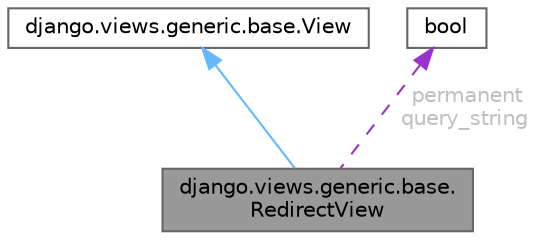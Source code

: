 digraph "django.views.generic.base.RedirectView"
{
 // LATEX_PDF_SIZE
  bgcolor="transparent";
  edge [fontname=Helvetica,fontsize=10,labelfontname=Helvetica,labelfontsize=10];
  node [fontname=Helvetica,fontsize=10,shape=box,height=0.2,width=0.4];
  Node1 [id="Node000001",label="django.views.generic.base.\lRedirectView",height=0.2,width=0.4,color="gray40", fillcolor="grey60", style="filled", fontcolor="black",tooltip=" "];
  Node2 -> Node1 [id="edge3_Node000001_Node000002",dir="back",color="steelblue1",style="solid",tooltip=" "];
  Node2 [id="Node000002",label="django.views.generic.base.View",height=0.2,width=0.4,color="gray40", fillcolor="white", style="filled",URL="$classdjango_1_1views_1_1generic_1_1base_1_1View.html",tooltip=" "];
  Node3 -> Node1 [id="edge4_Node000001_Node000003",dir="back",color="darkorchid3",style="dashed",tooltip=" ",label=" permanent\nquery_string",fontcolor="grey" ];
  Node3 [id="Node000003",label="bool",height=0.2,width=0.4,color="gray40", fillcolor="white", style="filled",tooltip=" "];
}
